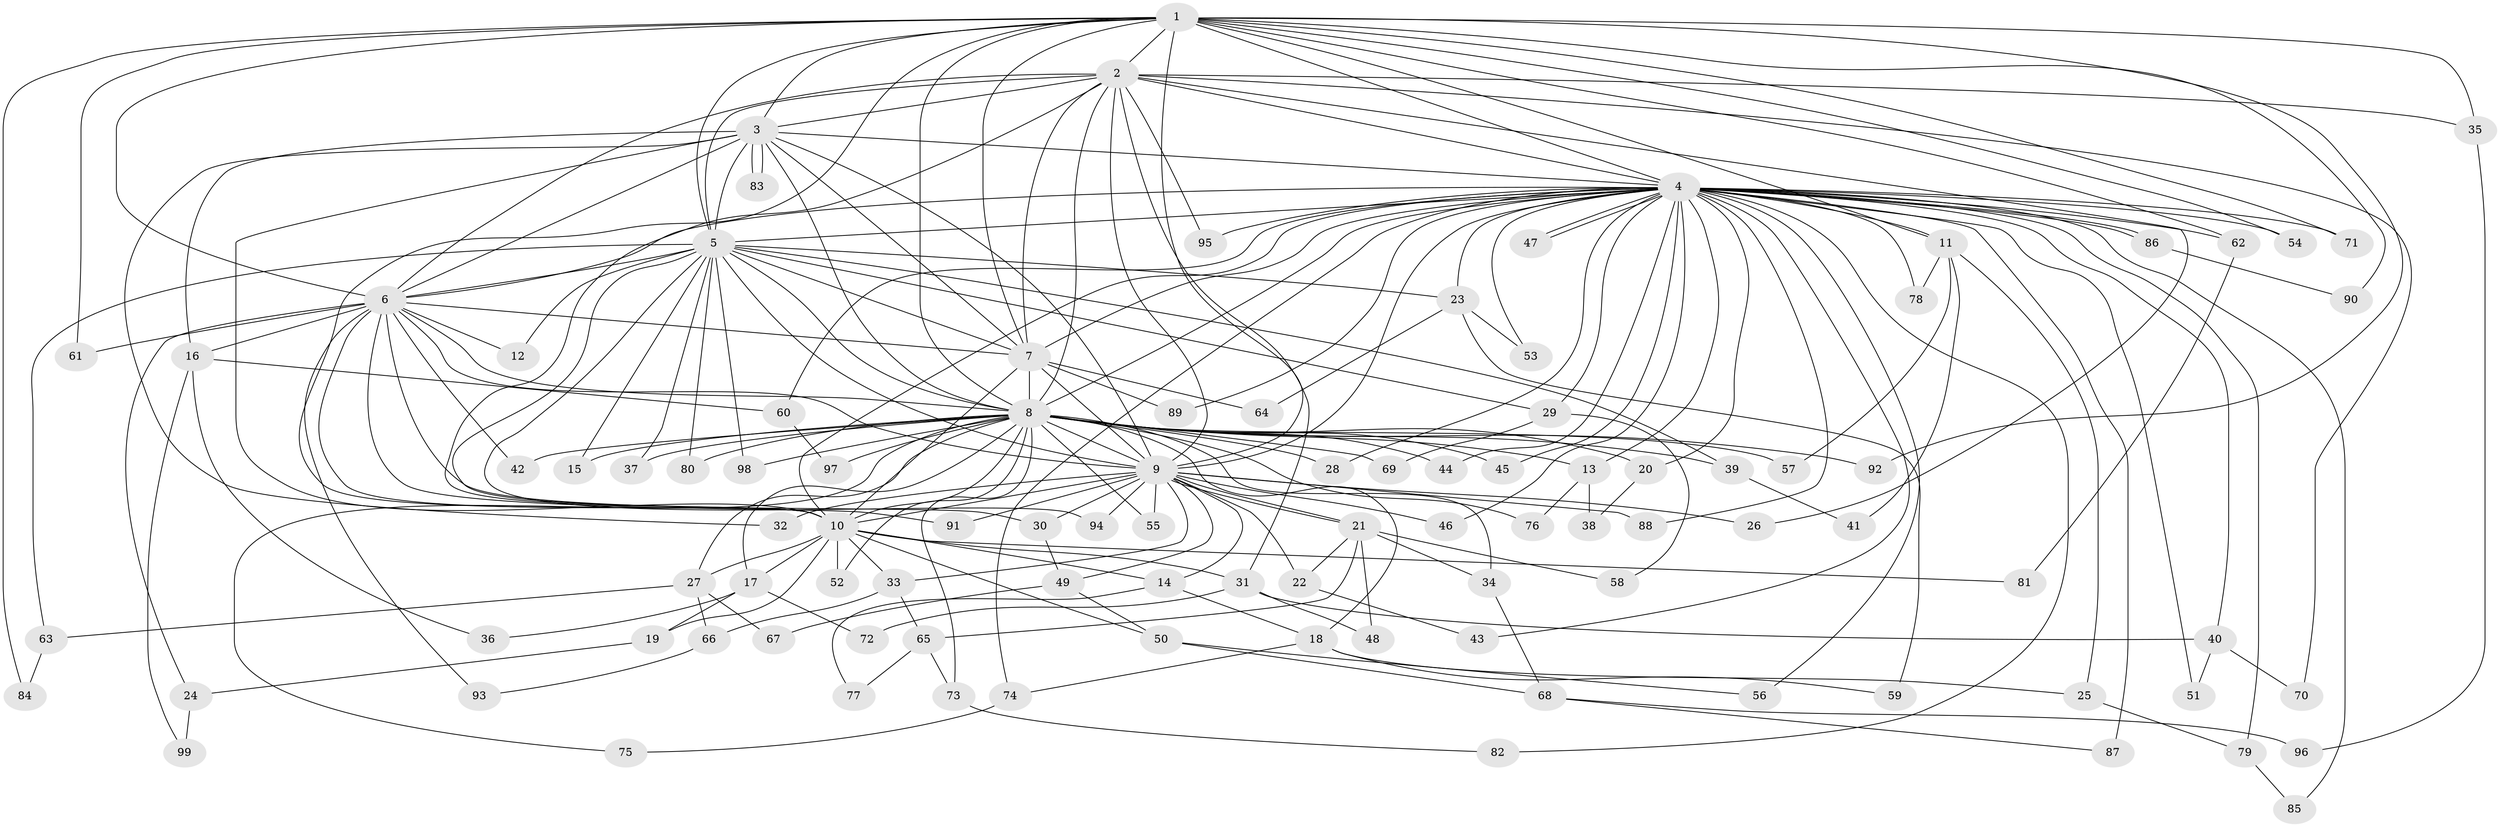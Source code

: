 // Generated by graph-tools (version 1.1) at 2025/34/03/09/25 02:34:38]
// undirected, 99 vertices, 223 edges
graph export_dot {
graph [start="1"]
  node [color=gray90,style=filled];
  1;
  2;
  3;
  4;
  5;
  6;
  7;
  8;
  9;
  10;
  11;
  12;
  13;
  14;
  15;
  16;
  17;
  18;
  19;
  20;
  21;
  22;
  23;
  24;
  25;
  26;
  27;
  28;
  29;
  30;
  31;
  32;
  33;
  34;
  35;
  36;
  37;
  38;
  39;
  40;
  41;
  42;
  43;
  44;
  45;
  46;
  47;
  48;
  49;
  50;
  51;
  52;
  53;
  54;
  55;
  56;
  57;
  58;
  59;
  60;
  61;
  62;
  63;
  64;
  65;
  66;
  67;
  68;
  69;
  70;
  71;
  72;
  73;
  74;
  75;
  76;
  77;
  78;
  79;
  80;
  81;
  82;
  83;
  84;
  85;
  86;
  87;
  88;
  89;
  90;
  91;
  92;
  93;
  94;
  95;
  96;
  97;
  98;
  99;
  1 -- 2;
  1 -- 3;
  1 -- 4;
  1 -- 5;
  1 -- 6;
  1 -- 7;
  1 -- 8;
  1 -- 9;
  1 -- 10;
  1 -- 11;
  1 -- 35;
  1 -- 54;
  1 -- 61;
  1 -- 62;
  1 -- 71;
  1 -- 84;
  1 -- 90;
  1 -- 92;
  2 -- 3;
  2 -- 4;
  2 -- 5;
  2 -- 6;
  2 -- 7;
  2 -- 8;
  2 -- 9;
  2 -- 10;
  2 -- 26;
  2 -- 31;
  2 -- 35;
  2 -- 70;
  2 -- 95;
  3 -- 4;
  3 -- 5;
  3 -- 6;
  3 -- 7;
  3 -- 8;
  3 -- 9;
  3 -- 10;
  3 -- 16;
  3 -- 32;
  3 -- 83;
  3 -- 83;
  4 -- 5;
  4 -- 6;
  4 -- 7;
  4 -- 8;
  4 -- 9;
  4 -- 10;
  4 -- 11;
  4 -- 13;
  4 -- 20;
  4 -- 23;
  4 -- 28;
  4 -- 29;
  4 -- 40;
  4 -- 43;
  4 -- 44;
  4 -- 45;
  4 -- 46;
  4 -- 47;
  4 -- 47;
  4 -- 51;
  4 -- 53;
  4 -- 54;
  4 -- 56;
  4 -- 60;
  4 -- 62;
  4 -- 71;
  4 -- 74;
  4 -- 78;
  4 -- 79;
  4 -- 82;
  4 -- 85;
  4 -- 86;
  4 -- 86;
  4 -- 87;
  4 -- 88;
  4 -- 89;
  4 -- 95;
  5 -- 6;
  5 -- 7;
  5 -- 8;
  5 -- 9;
  5 -- 10;
  5 -- 12;
  5 -- 15;
  5 -- 23;
  5 -- 29;
  5 -- 37;
  5 -- 39;
  5 -- 63;
  5 -- 80;
  5 -- 94;
  5 -- 98;
  6 -- 7;
  6 -- 8;
  6 -- 9;
  6 -- 10;
  6 -- 12;
  6 -- 16;
  6 -- 24;
  6 -- 30;
  6 -- 42;
  6 -- 61;
  6 -- 91;
  6 -- 93;
  7 -- 8;
  7 -- 9;
  7 -- 10;
  7 -- 64;
  7 -- 89;
  8 -- 9;
  8 -- 10;
  8 -- 13;
  8 -- 15;
  8 -- 17;
  8 -- 18;
  8 -- 20;
  8 -- 27;
  8 -- 28;
  8 -- 34;
  8 -- 37;
  8 -- 39;
  8 -- 42;
  8 -- 44;
  8 -- 45;
  8 -- 52;
  8 -- 55;
  8 -- 57;
  8 -- 69;
  8 -- 73;
  8 -- 75;
  8 -- 76;
  8 -- 80;
  8 -- 92;
  8 -- 97;
  8 -- 98;
  9 -- 10;
  9 -- 14;
  9 -- 21;
  9 -- 21;
  9 -- 22;
  9 -- 26;
  9 -- 30;
  9 -- 32;
  9 -- 33;
  9 -- 46;
  9 -- 49;
  9 -- 55;
  9 -- 88;
  9 -- 91;
  9 -- 94;
  10 -- 14;
  10 -- 17;
  10 -- 19;
  10 -- 27;
  10 -- 31;
  10 -- 33;
  10 -- 50;
  10 -- 52;
  10 -- 81;
  11 -- 25;
  11 -- 41;
  11 -- 57;
  11 -- 78;
  13 -- 38;
  13 -- 76;
  14 -- 18;
  14 -- 77;
  16 -- 36;
  16 -- 60;
  16 -- 99;
  17 -- 19;
  17 -- 36;
  17 -- 72;
  18 -- 25;
  18 -- 59;
  18 -- 74;
  19 -- 24;
  20 -- 38;
  21 -- 22;
  21 -- 34;
  21 -- 48;
  21 -- 58;
  21 -- 65;
  22 -- 43;
  23 -- 53;
  23 -- 59;
  23 -- 64;
  24 -- 99;
  25 -- 79;
  27 -- 63;
  27 -- 66;
  27 -- 67;
  29 -- 58;
  29 -- 69;
  30 -- 49;
  31 -- 40;
  31 -- 48;
  31 -- 72;
  33 -- 65;
  33 -- 66;
  34 -- 68;
  35 -- 96;
  39 -- 41;
  40 -- 51;
  40 -- 70;
  49 -- 50;
  49 -- 67;
  50 -- 56;
  50 -- 68;
  60 -- 97;
  62 -- 81;
  63 -- 84;
  65 -- 73;
  65 -- 77;
  66 -- 93;
  68 -- 87;
  68 -- 96;
  73 -- 82;
  74 -- 75;
  79 -- 85;
  86 -- 90;
}
